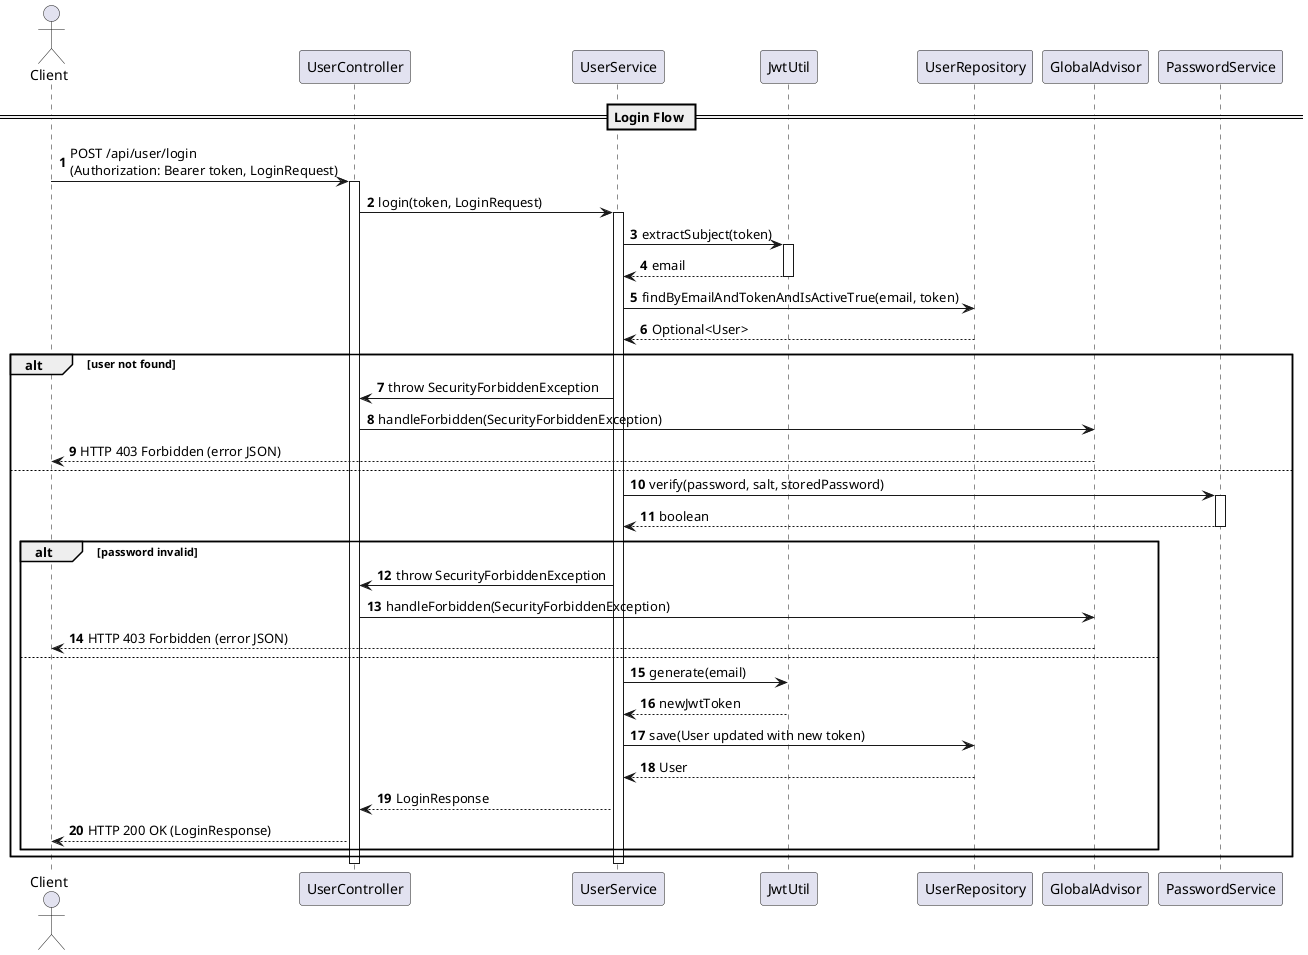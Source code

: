 @startuml
autonumber
actor Client

== Login Flow ==
Client -> UserController : POST /api/user/login\n(Authorization: Bearer token, LoginRequest)
activate UserController
UserController -> UserService : login(token, LoginRequest)
activate UserService

UserService -> JwtUtil : extractSubject(token)
activate JwtUtil
JwtUtil --> UserService : email
deactivate JwtUtil

UserService -> UserRepository : findByEmailAndTokenAndIsActiveTrue(email, token)
UserRepository --> UserService : Optional<User>

alt user not found
    UserService -> UserController : throw SecurityForbiddenException
    UserController -> GlobalAdvisor : handleForbidden(SecurityForbiddenException)
    GlobalAdvisor --> Client : HTTP 403 Forbidden (error JSON)
else
    UserService -> PasswordService : verify(password, salt, storedPassword)
    activate PasswordService
    PasswordService --> UserService : boolean
    deactivate PasswordService

    alt password invalid
        UserService -> UserController : throw SecurityForbiddenException
        UserController -> GlobalAdvisor : handleForbidden(SecurityForbiddenException)
        GlobalAdvisor --> Client : HTTP 403 Forbidden (error JSON)
    else
        UserService -> JwtUtil : generate(email)
        JwtUtil --> UserService : newJwtToken
        UserService -> UserRepository : save(User updated with new token)
        UserRepository --> UserService : User
        UserService --> UserController : LoginResponse
        UserController --> Client : HTTP 200 OK (LoginResponse)
    end
end
deactivate UserService
deactivate UserController
@enduml
